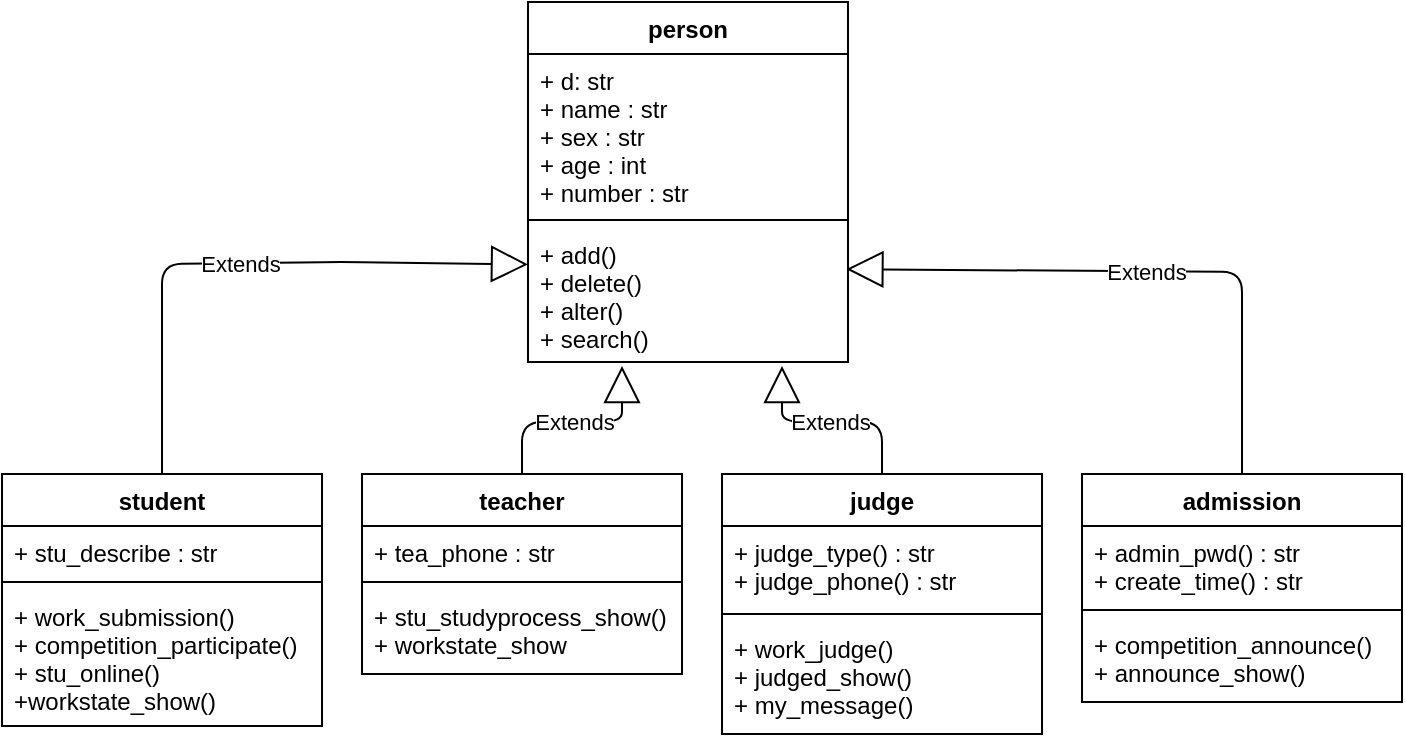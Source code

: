 <mxfile type="github" version="12.2.0" pages="1">
  <diagram id="kNJaRSYR2laIv3SLOteu" name="Page-1">
    <mxGraphModel grid="1" shadow="0" math="0" background="none" pageHeight="1169" pageWidth="827" pageScale="1" page="1" fold="1" arrows="1" connect="1" tooltips="1" guides="1" gridSize="10" dy="562" dx="1024">
      <root>
        <mxCell id="0"/>
        <mxCell id="1" parent="0"/>
        <mxCell id="h46t7ZVLvmUZL9ephCK2-1" value="student" parent="1" vertex="1" style="swimlane;fontStyle=1;align=center;verticalAlign=top;childLayout=stackLayout;horizontal=1;startSize=26;horizontalStack=0;resizeParent=1;resizeParentMax=0;resizeLast=0;collapsible=1;marginBottom=0;">
          <mxGeometry as="geometry" width="160" height="126" x="70" y="246"/>
        </mxCell>
        <mxCell id="h46t7ZVLvmUZL9ephCK2-2" value="+ stu_describe : str&#xa;" parent="h46t7ZVLvmUZL9ephCK2-1" vertex="1" style="text;strokeColor=none;fillColor=none;align=left;verticalAlign=top;spacingLeft=4;spacingRight=4;overflow=hidden;rotatable=0;points=[[0,0.5],[1,0.5]];portConstraint=eastwest;">
          <mxGeometry as="geometry" width="160" height="24" y="26"/>
        </mxCell>
        <mxCell id="h46t7ZVLvmUZL9ephCK2-3" value="" parent="h46t7ZVLvmUZL9ephCK2-1" vertex="1" style="line;strokeWidth=1;fillColor=none;align=left;verticalAlign=middle;spacingTop=-1;spacingLeft=3;spacingRight=3;rotatable=0;labelPosition=right;points=[];portConstraint=eastwest;">
          <mxGeometry as="geometry" width="160" height="8" y="50"/>
        </mxCell>
        <mxCell id="h46t7ZVLvmUZL9ephCK2-4" value="+ work_submission()&#xa;+ competition_participate()&#xa;+ stu_online()&#xa;+workstate_show()" parent="h46t7ZVLvmUZL9ephCK2-1" vertex="1" style="text;strokeColor=none;fillColor=none;align=left;verticalAlign=top;spacingLeft=4;spacingRight=4;overflow=hidden;rotatable=0;points=[[0,0.5],[1,0.5]];portConstraint=eastwest;">
          <mxGeometry as="geometry" width="160" height="68" y="58"/>
        </mxCell>
        <mxCell id="h46t7ZVLvmUZL9ephCK2-13" value="teacher" parent="1" vertex="1" style="swimlane;fontStyle=1;align=center;verticalAlign=top;childLayout=stackLayout;horizontal=1;startSize=26;horizontalStack=0;resizeParent=1;resizeParentMax=0;resizeLast=0;collapsible=1;marginBottom=0;">
          <mxGeometry as="geometry" width="160" height="100" x="250" y="246"/>
        </mxCell>
        <mxCell id="h46t7ZVLvmUZL9ephCK2-14" value="+ tea_phone : str&#xa;" parent="h46t7ZVLvmUZL9ephCK2-13" vertex="1" style="text;strokeColor=none;fillColor=none;align=left;verticalAlign=top;spacingLeft=4;spacingRight=4;overflow=hidden;rotatable=0;points=[[0,0.5],[1,0.5]];portConstraint=eastwest;">
          <mxGeometry as="geometry" width="160" height="24" y="26"/>
        </mxCell>
        <mxCell id="h46t7ZVLvmUZL9ephCK2-15" value="" parent="h46t7ZVLvmUZL9ephCK2-13" vertex="1" style="line;strokeWidth=1;fillColor=none;align=left;verticalAlign=middle;spacingTop=-1;spacingLeft=3;spacingRight=3;rotatable=0;labelPosition=right;points=[];portConstraint=eastwest;">
          <mxGeometry as="geometry" width="160" height="8" y="50"/>
        </mxCell>
        <mxCell id="h46t7ZVLvmUZL9ephCK2-16" value="+ stu_studyprocess_show()&#xa;+ workstate_show" parent="h46t7ZVLvmUZL9ephCK2-13" vertex="1" style="text;strokeColor=none;fillColor=none;align=left;verticalAlign=top;spacingLeft=4;spacingRight=4;overflow=hidden;rotatable=0;points=[[0,0.5],[1,0.5]];portConstraint=eastwest;">
          <mxGeometry as="geometry" width="160" height="42" y="58"/>
        </mxCell>
        <mxCell id="h46t7ZVLvmUZL9ephCK2-17" value="person" parent="1" vertex="1" style="swimlane;fontStyle=1;align=center;verticalAlign=top;childLayout=stackLayout;horizontal=1;startSize=26;horizontalStack=0;resizeParent=1;resizeParentMax=0;resizeLast=0;collapsible=1;marginBottom=0;">
          <mxGeometry as="geometry" width="160" height="180" x="333" y="10"/>
        </mxCell>
        <mxCell id="h46t7ZVLvmUZL9ephCK2-18" value="+ d: str&#xa;+ name : str&#xa;+ sex : str&#xa;+ age : int&#xa;+ number : str&#xa;" parent="h46t7ZVLvmUZL9ephCK2-17" vertex="1" style="text;strokeColor=none;fillColor=none;align=left;verticalAlign=top;spacingLeft=4;spacingRight=4;overflow=hidden;rotatable=0;points=[[0,0.5],[1,0.5]];portConstraint=eastwest;">
          <mxGeometry as="geometry" width="160" height="79" y="26"/>
        </mxCell>
        <mxCell id="h46t7ZVLvmUZL9ephCK2-19" value="" parent="h46t7ZVLvmUZL9ephCK2-17" vertex="1" style="line;strokeWidth=1;fillColor=none;align=left;verticalAlign=middle;spacingTop=-1;spacingLeft=3;spacingRight=3;rotatable=0;labelPosition=right;points=[];portConstraint=eastwest;">
          <mxGeometry as="geometry" width="160" height="8" y="105"/>
        </mxCell>
        <mxCell id="h46t7ZVLvmUZL9ephCK2-20" value="+ add()&#xa;+ delete()&#xa;+ alter()&#xa;+ search()" parent="h46t7ZVLvmUZL9ephCK2-17" vertex="1" style="text;strokeColor=none;fillColor=none;align=left;verticalAlign=top;spacingLeft=4;spacingRight=4;overflow=hidden;rotatable=0;points=[[0,0.5],[1,0.5]];portConstraint=eastwest;">
          <mxGeometry as="geometry" width="160" height="67" y="113"/>
        </mxCell>
        <mxCell id="sRSMocwNlfBlnJbOxF7g-1" value="judge" parent="1" vertex="1" style="swimlane;fontStyle=1;align=center;verticalAlign=top;childLayout=stackLayout;horizontal=1;startSize=26;horizontalStack=0;resizeParent=1;resizeParentMax=0;resizeLast=0;collapsible=1;marginBottom=0;">
          <mxGeometry as="geometry" width="160" height="130" x="430" y="246"/>
        </mxCell>
        <mxCell id="sRSMocwNlfBlnJbOxF7g-2" value="+ judge_type() : str&#xa;+ judge_phone() : str&#xa;" parent="sRSMocwNlfBlnJbOxF7g-1" vertex="1" style="text;strokeColor=none;fillColor=none;align=left;verticalAlign=top;spacingLeft=4;spacingRight=4;overflow=hidden;rotatable=0;points=[[0,0.5],[1,0.5]];portConstraint=eastwest;">
          <mxGeometry as="geometry" width="160" height="40" y="26"/>
        </mxCell>
        <mxCell id="sRSMocwNlfBlnJbOxF7g-3" value="" parent="sRSMocwNlfBlnJbOxF7g-1" vertex="1" style="line;strokeWidth=1;fillColor=none;align=left;verticalAlign=middle;spacingTop=-1;spacingLeft=3;spacingRight=3;rotatable=0;labelPosition=right;points=[];portConstraint=eastwest;">
          <mxGeometry as="geometry" width="160" height="8" y="66"/>
        </mxCell>
        <mxCell id="sRSMocwNlfBlnJbOxF7g-4" value="+ work_judge()&#xa;+ judged_show()&#xa;+ my_message()" parent="sRSMocwNlfBlnJbOxF7g-1" vertex="1" style="text;strokeColor=none;fillColor=none;align=left;verticalAlign=top;spacingLeft=4;spacingRight=4;overflow=hidden;rotatable=0;points=[[0,0.5],[1,0.5]];portConstraint=eastwest;">
          <mxGeometry as="geometry" width="160" height="56" y="74"/>
        </mxCell>
        <mxCell id="KBRkSNbRuoJdF6qnBNHv-1" value="admission" parent="1" vertex="1" style="swimlane;fontStyle=1;align=center;verticalAlign=top;childLayout=stackLayout;horizontal=1;startSize=26;horizontalStack=0;resizeParent=1;resizeParentMax=0;resizeLast=0;collapsible=1;marginBottom=0;">
          <mxGeometry as="geometry" width="160" height="114" x="610" y="246"/>
        </mxCell>
        <mxCell id="KBRkSNbRuoJdF6qnBNHv-2" value="+ admin_pwd() : str&#xa;+ create_time() : str&#xa;&#xa;" parent="KBRkSNbRuoJdF6qnBNHv-1" vertex="1" style="text;strokeColor=none;fillColor=none;align=left;verticalAlign=top;spacingLeft=4;spacingRight=4;overflow=hidden;rotatable=0;points=[[0,0.5],[1,0.5]];portConstraint=eastwest;">
          <mxGeometry as="geometry" width="160" height="38" y="26"/>
        </mxCell>
        <mxCell id="KBRkSNbRuoJdF6qnBNHv-3" value="" parent="KBRkSNbRuoJdF6qnBNHv-1" vertex="1" style="line;strokeWidth=1;fillColor=none;align=left;verticalAlign=middle;spacingTop=-1;spacingLeft=3;spacingRight=3;rotatable=0;labelPosition=right;points=[];portConstraint=eastwest;">
          <mxGeometry as="geometry" width="160" height="8" y="64"/>
        </mxCell>
        <mxCell id="KBRkSNbRuoJdF6qnBNHv-4" value="+ competition_announce()&#xa;+ announce_show()" parent="KBRkSNbRuoJdF6qnBNHv-1" vertex="1" style="text;strokeColor=none;fillColor=none;align=left;verticalAlign=top;spacingLeft=4;spacingRight=4;overflow=hidden;rotatable=0;points=[[0,0.5],[1,0.5]];portConstraint=eastwest;">
          <mxGeometry as="geometry" width="160" height="42" y="72"/>
        </mxCell>
        <mxCell id="KBRkSNbRuoJdF6qnBNHv-6" value="Extends" parent="1" style="endArrow=block;endSize=16;endFill=0;html=1;entryX=0;entryY=0.272;entryDx=0;entryDy=0;entryPerimeter=0;exitX=0.5;exitY=0;exitDx=0;exitDy=0;" target="h46t7ZVLvmUZL9ephCK2-20" edge="1" source="h46t7ZVLvmUZL9ephCK2-1">
          <mxGeometry as="geometry" width="160" relative="1">
            <mxPoint as="sourcePoint" x="150" y="240"/>
            <mxPoint as="targetPoint" x="371" y="200"/>
            <Array as="points">
              <mxPoint x="150" y="200"/>
              <mxPoint x="150" y="141"/>
              <mxPoint x="240" y="140"/>
            </Array>
          </mxGeometry>
        </mxCell>
        <mxCell id="KBRkSNbRuoJdF6qnBNHv-7" value="Extends" parent="1" style="endArrow=block;endSize=16;endFill=0;html=1;exitX=0.5;exitY=0;exitDx=0;exitDy=0;" edge="1" source="h46t7ZVLvmUZL9ephCK2-13">
          <mxGeometry as="geometry" width="160" relative="1">
            <mxPoint as="sourcePoint" x="300" y="230"/>
            <mxPoint as="targetPoint" x="380" y="192"/>
            <Array as="points">
              <mxPoint x="330" y="220"/>
              <mxPoint x="380" y="220"/>
            </Array>
          </mxGeometry>
        </mxCell>
        <mxCell id="KBRkSNbRuoJdF6qnBNHv-8" value="Extends" parent="1" style="endArrow=block;endSize=16;endFill=0;html=1;exitX=0.5;exitY=0;exitDx=0;exitDy=0;" edge="1">
          <mxGeometry as="geometry" width="160" relative="1">
            <mxPoint as="sourcePoint" x="510" y="246"/>
            <mxPoint as="targetPoint" x="460" y="192"/>
            <Array as="points">
              <mxPoint x="510" y="220"/>
              <mxPoint x="460" y="220"/>
            </Array>
          </mxGeometry>
        </mxCell>
        <mxCell id="KBRkSNbRuoJdF6qnBNHv-9" value="Extends" parent="1" style="endArrow=block;endSize=16;endFill=0;html=1;exitX=0.5;exitY=0;exitDx=0;exitDy=0;entryX=0.995;entryY=0.307;entryDx=0;entryDy=0;entryPerimeter=0;" target="h46t7ZVLvmUZL9ephCK2-20" edge="1" source="KBRkSNbRuoJdF6qnBNHv-1">
          <mxGeometry as="geometry" width="160" relative="1">
            <mxPoint as="sourcePoint" x="690" y="240"/>
            <mxPoint as="targetPoint" x="500" y="145"/>
            <Array as="points">
              <mxPoint x="690" y="210"/>
              <mxPoint x="690" y="145"/>
            </Array>
          </mxGeometry>
        </mxCell>
      </root>
    </mxGraphModel>
  </diagram>
</mxfile>
